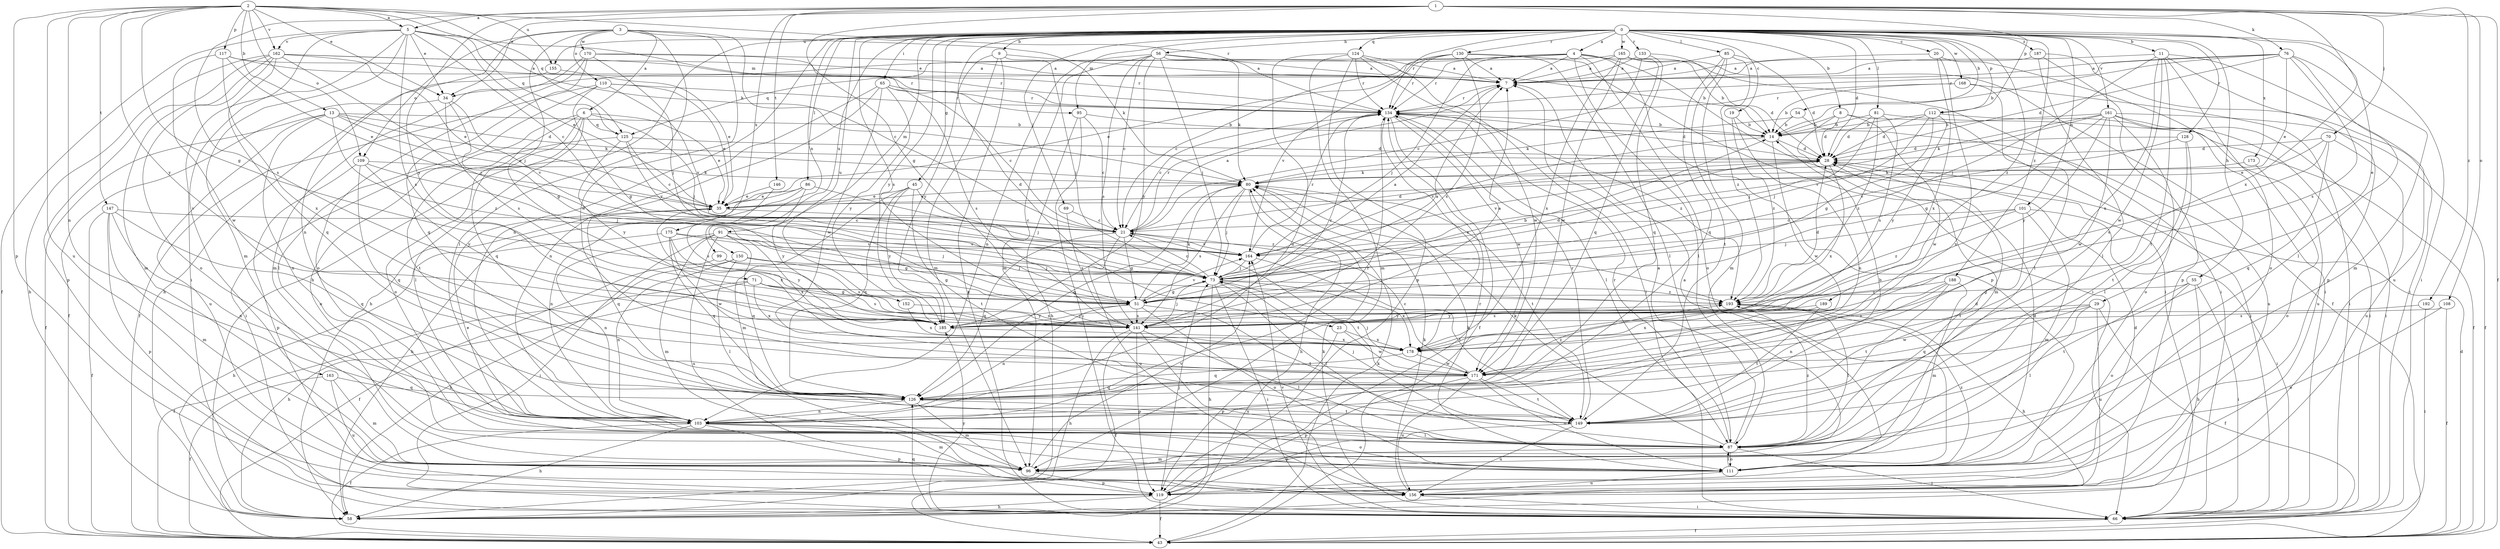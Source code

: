 strict digraph  {
0;
1;
2;
3;
4;
5;
6;
7;
8;
9;
11;
13;
14;
19;
20;
21;
23;
28;
29;
34;
35;
43;
45;
51;
54;
55;
56;
58;
65;
66;
69;
70;
71;
73;
76;
80;
81;
85;
86;
87;
91;
95;
96;
99;
101;
103;
108;
109;
110;
111;
112;
117;
119;
124;
125;
126;
128;
130;
133;
134;
141;
146;
147;
149;
150;
152;
155;
156;
161;
162;
163;
164;
165;
168;
170;
171;
173;
175;
178;
185;
187;
188;
189;
192;
193;
0 -> 4  [label=a];
0 -> 8  [label=b];
0 -> 9  [label=b];
0 -> 11  [label=b];
0 -> 19  [label=c];
0 -> 20  [label=c];
0 -> 23  [label=d];
0 -> 28  [label=d];
0 -> 29  [label=e];
0 -> 45  [label=g];
0 -> 54  [label=h];
0 -> 55  [label=h];
0 -> 56  [label=h];
0 -> 58  [label=h];
0 -> 65  [label=i];
0 -> 66  [label=i];
0 -> 69  [label=j];
0 -> 81  [label=l];
0 -> 85  [label=l];
0 -> 86  [label=l];
0 -> 91  [label=m];
0 -> 95  [label=m];
0 -> 99  [label=n];
0 -> 101  [label=n];
0 -> 103  [label=n];
0 -> 112  [label=p];
0 -> 124  [label=q];
0 -> 128  [label=r];
0 -> 130  [label=r];
0 -> 133  [label=r];
0 -> 134  [label=r];
0 -> 141  [label=s];
0 -> 150  [label=u];
0 -> 152  [label=u];
0 -> 155  [label=u];
0 -> 161  [label=v];
0 -> 165  [label=w];
0 -> 168  [label=w];
0 -> 173  [label=x];
0 -> 185  [label=y];
0 -> 187  [label=z];
0 -> 188  [label=z];
0 -> 189  [label=z];
1 -> 5  [label=a];
1 -> 34  [label=e];
1 -> 43  [label=f];
1 -> 51  [label=g];
1 -> 70  [label=j];
1 -> 76  [label=k];
1 -> 108  [label=o];
1 -> 112  [label=p];
1 -> 141  [label=s];
1 -> 146  [label=t];
1 -> 175  [label=x];
1 -> 178  [label=x];
1 -> 185  [label=y];
1 -> 192  [label=z];
2 -> 5  [label=a];
2 -> 13  [label=b];
2 -> 34  [label=e];
2 -> 51  [label=g];
2 -> 80  [label=k];
2 -> 103  [label=n];
2 -> 109  [label=o];
2 -> 117  [label=p];
2 -> 119  [label=p];
2 -> 125  [label=q];
2 -> 134  [label=r];
2 -> 147  [label=t];
2 -> 155  [label=u];
2 -> 156  [label=u];
2 -> 162  [label=v];
2 -> 185  [label=y];
3 -> 6  [label=a];
3 -> 21  [label=c];
3 -> 71  [label=j];
3 -> 80  [label=k];
3 -> 87  [label=l];
3 -> 103  [label=n];
3 -> 109  [label=o];
3 -> 110  [label=o];
3 -> 170  [label=w];
3 -> 171  [label=w];
4 -> 7  [label=a];
4 -> 14  [label=b];
4 -> 34  [label=e];
4 -> 66  [label=i];
4 -> 73  [label=j];
4 -> 87  [label=l];
4 -> 111  [label=o];
4 -> 119  [label=p];
4 -> 125  [label=q];
4 -> 134  [label=r];
5 -> 21  [label=c];
5 -> 34  [label=e];
5 -> 35  [label=e];
5 -> 43  [label=f];
5 -> 66  [label=i];
5 -> 95  [label=m];
5 -> 96  [label=m];
5 -> 125  [label=q];
5 -> 141  [label=s];
5 -> 162  [label=v];
5 -> 163  [label=v];
6 -> 35  [label=e];
6 -> 66  [label=i];
6 -> 73  [label=j];
6 -> 87  [label=l];
6 -> 111  [label=o];
6 -> 125  [label=q];
6 -> 126  [label=q];
6 -> 149  [label=t];
7 -> 134  [label=r];
8 -> 14  [label=b];
8 -> 28  [label=d];
8 -> 66  [label=i];
8 -> 96  [label=m];
8 -> 171  [label=w];
9 -> 7  [label=a];
9 -> 66  [label=i];
9 -> 73  [label=j];
9 -> 96  [label=m];
9 -> 185  [label=y];
11 -> 7  [label=a];
11 -> 73  [label=j];
11 -> 111  [label=o];
11 -> 119  [label=p];
11 -> 149  [label=t];
11 -> 156  [label=u];
11 -> 171  [label=w];
11 -> 178  [label=x];
13 -> 14  [label=b];
13 -> 28  [label=d];
13 -> 35  [label=e];
13 -> 43  [label=f];
13 -> 80  [label=k];
13 -> 103  [label=n];
13 -> 156  [label=u];
13 -> 193  [label=z];
14 -> 28  [label=d];
14 -> 164  [label=v];
14 -> 171  [label=w];
19 -> 14  [label=b];
19 -> 103  [label=n];
19 -> 193  [label=z];
20 -> 7  [label=a];
20 -> 66  [label=i];
20 -> 103  [label=n];
20 -> 178  [label=x];
21 -> 7  [label=a];
21 -> 28  [label=d];
21 -> 51  [label=g];
21 -> 126  [label=q];
21 -> 134  [label=r];
21 -> 149  [label=t];
21 -> 156  [label=u];
21 -> 164  [label=v];
23 -> 119  [label=p];
23 -> 171  [label=w];
23 -> 178  [label=x];
28 -> 80  [label=k];
28 -> 164  [label=v];
28 -> 178  [label=x];
29 -> 43  [label=f];
29 -> 87  [label=l];
29 -> 126  [label=q];
29 -> 141  [label=s];
29 -> 156  [label=u];
29 -> 171  [label=w];
34 -> 43  [label=f];
34 -> 51  [label=g];
34 -> 141  [label=s];
34 -> 164  [label=v];
35 -> 21  [label=c];
35 -> 126  [label=q];
35 -> 178  [label=x];
43 -> 28  [label=d];
43 -> 80  [label=k];
45 -> 35  [label=e];
45 -> 73  [label=j];
45 -> 96  [label=m];
45 -> 126  [label=q];
45 -> 149  [label=t];
45 -> 185  [label=y];
51 -> 7  [label=a];
51 -> 14  [label=b];
51 -> 80  [label=k];
51 -> 103  [label=n];
51 -> 111  [label=o];
51 -> 141  [label=s];
51 -> 149  [label=t];
51 -> 164  [label=v];
51 -> 185  [label=y];
54 -> 14  [label=b];
54 -> 80  [label=k];
54 -> 156  [label=u];
55 -> 51  [label=g];
55 -> 58  [label=h];
55 -> 66  [label=i];
55 -> 111  [label=o];
55 -> 149  [label=t];
56 -> 7  [label=a];
56 -> 14  [label=b];
56 -> 21  [label=c];
56 -> 73  [label=j];
56 -> 80  [label=k];
56 -> 96  [label=m];
56 -> 103  [label=n];
56 -> 141  [label=s];
56 -> 185  [label=y];
65 -> 21  [label=c];
65 -> 58  [label=h];
65 -> 103  [label=n];
65 -> 134  [label=r];
65 -> 141  [label=s];
65 -> 171  [label=w];
65 -> 185  [label=y];
66 -> 43  [label=f];
66 -> 80  [label=k];
66 -> 126  [label=q];
66 -> 164  [label=v];
66 -> 185  [label=y];
69 -> 21  [label=c];
69 -> 141  [label=s];
70 -> 28  [label=d];
70 -> 35  [label=e];
70 -> 126  [label=q];
70 -> 141  [label=s];
70 -> 156  [label=u];
71 -> 43  [label=f];
71 -> 51  [label=g];
71 -> 58  [label=h];
71 -> 141  [label=s];
71 -> 178  [label=x];
71 -> 193  [label=z];
73 -> 7  [label=a];
73 -> 21  [label=c];
73 -> 28  [label=d];
73 -> 51  [label=g];
73 -> 58  [label=h];
73 -> 66  [label=i];
73 -> 87  [label=l];
73 -> 178  [label=x];
73 -> 193  [label=z];
76 -> 7  [label=a];
76 -> 14  [label=b];
76 -> 28  [label=d];
76 -> 35  [label=e];
76 -> 87  [label=l];
76 -> 96  [label=m];
76 -> 134  [label=r];
76 -> 141  [label=s];
80 -> 35  [label=e];
80 -> 58  [label=h];
80 -> 73  [label=j];
80 -> 126  [label=q];
80 -> 141  [label=s];
80 -> 149  [label=t];
81 -> 14  [label=b];
81 -> 28  [label=d];
81 -> 43  [label=f];
81 -> 73  [label=j];
81 -> 141  [label=s];
81 -> 193  [label=z];
85 -> 7  [label=a];
85 -> 28  [label=d];
85 -> 96  [label=m];
85 -> 126  [label=q];
85 -> 149  [label=t];
85 -> 193  [label=z];
86 -> 35  [label=e];
86 -> 58  [label=h];
86 -> 103  [label=n];
86 -> 185  [label=y];
86 -> 193  [label=z];
87 -> 7  [label=a];
87 -> 28  [label=d];
87 -> 35  [label=e];
87 -> 66  [label=i];
87 -> 80  [label=k];
87 -> 96  [label=m];
87 -> 111  [label=o];
87 -> 134  [label=r];
87 -> 193  [label=z];
91 -> 51  [label=g];
91 -> 66  [label=i];
91 -> 96  [label=m];
91 -> 103  [label=n];
91 -> 126  [label=q];
91 -> 156  [label=u];
91 -> 164  [label=v];
91 -> 178  [label=x];
95 -> 14  [label=b];
95 -> 21  [label=c];
95 -> 58  [label=h];
95 -> 66  [label=i];
96 -> 119  [label=p];
96 -> 164  [label=v];
99 -> 43  [label=f];
99 -> 73  [label=j];
99 -> 141  [label=s];
101 -> 21  [label=c];
101 -> 66  [label=i];
101 -> 73  [label=j];
101 -> 96  [label=m];
101 -> 149  [label=t];
101 -> 193  [label=z];
103 -> 43  [label=f];
103 -> 58  [label=h];
103 -> 87  [label=l];
103 -> 96  [label=m];
103 -> 111  [label=o];
103 -> 119  [label=p];
103 -> 134  [label=r];
108 -> 43  [label=f];
108 -> 111  [label=o];
108 -> 141  [label=s];
109 -> 73  [label=j];
109 -> 80  [label=k];
109 -> 119  [label=p];
109 -> 126  [label=q];
109 -> 185  [label=y];
110 -> 35  [label=e];
110 -> 43  [label=f];
110 -> 51  [label=g];
110 -> 87  [label=l];
110 -> 134  [label=r];
110 -> 164  [label=v];
111 -> 7  [label=a];
111 -> 28  [label=d];
111 -> 80  [label=k];
111 -> 87  [label=l];
111 -> 156  [label=u];
111 -> 193  [label=z];
112 -> 14  [label=b];
112 -> 28  [label=d];
112 -> 51  [label=g];
112 -> 66  [label=i];
112 -> 73  [label=j];
112 -> 185  [label=y];
117 -> 7  [label=a];
117 -> 35  [label=e];
117 -> 134  [label=r];
117 -> 171  [label=w];
117 -> 178  [label=x];
119 -> 28  [label=d];
119 -> 43  [label=f];
119 -> 58  [label=h];
119 -> 73  [label=j];
119 -> 134  [label=r];
124 -> 7  [label=a];
124 -> 66  [label=i];
124 -> 96  [label=m];
124 -> 103  [label=n];
124 -> 119  [label=p];
124 -> 134  [label=r];
124 -> 171  [label=w];
125 -> 21  [label=c];
125 -> 28  [label=d];
125 -> 111  [label=o];
125 -> 164  [label=v];
125 -> 185  [label=y];
126 -> 96  [label=m];
126 -> 103  [label=n];
126 -> 149  [label=t];
128 -> 28  [label=d];
128 -> 87  [label=l];
128 -> 149  [label=t];
128 -> 164  [label=v];
130 -> 7  [label=a];
130 -> 21  [label=c];
130 -> 66  [label=i];
130 -> 87  [label=l];
130 -> 134  [label=r];
130 -> 141  [label=s];
130 -> 164  [label=v];
133 -> 7  [label=a];
133 -> 21  [label=c];
133 -> 28  [label=d];
133 -> 126  [label=q];
134 -> 14  [label=b];
134 -> 21  [label=c];
134 -> 28  [label=d];
134 -> 43  [label=f];
134 -> 87  [label=l];
134 -> 171  [label=w];
134 -> 178  [label=x];
134 -> 193  [label=z];
141 -> 7  [label=a];
141 -> 43  [label=f];
141 -> 58  [label=h];
141 -> 73  [label=j];
141 -> 87  [label=l];
141 -> 119  [label=p];
141 -> 134  [label=r];
141 -> 156  [label=u];
146 -> 35  [label=e];
146 -> 141  [label=s];
147 -> 21  [label=c];
147 -> 43  [label=f];
147 -> 96  [label=m];
147 -> 103  [label=n];
147 -> 119  [label=p];
147 -> 126  [label=q];
149 -> 14  [label=b];
149 -> 73  [label=j];
149 -> 119  [label=p];
149 -> 134  [label=r];
149 -> 156  [label=u];
150 -> 51  [label=g];
150 -> 58  [label=h];
150 -> 73  [label=j];
150 -> 87  [label=l];
150 -> 103  [label=n];
152 -> 141  [label=s];
152 -> 178  [label=x];
155 -> 35  [label=e];
155 -> 58  [label=h];
156 -> 66  [label=i];
156 -> 80  [label=k];
161 -> 14  [label=b];
161 -> 43  [label=f];
161 -> 51  [label=g];
161 -> 66  [label=i];
161 -> 80  [label=k];
161 -> 111  [label=o];
161 -> 156  [label=u];
161 -> 164  [label=v];
161 -> 171  [label=w];
161 -> 185  [label=y];
162 -> 7  [label=a];
162 -> 35  [label=e];
162 -> 58  [label=h];
162 -> 73  [label=j];
162 -> 96  [label=m];
162 -> 111  [label=o];
162 -> 119  [label=p];
162 -> 126  [label=q];
162 -> 134  [label=r];
163 -> 43  [label=f];
163 -> 96  [label=m];
163 -> 126  [label=q];
163 -> 156  [label=u];
164 -> 73  [label=j];
164 -> 134  [label=r];
164 -> 149  [label=t];
165 -> 7  [label=a];
165 -> 35  [label=e];
165 -> 43  [label=f];
165 -> 66  [label=i];
165 -> 126  [label=q];
165 -> 171  [label=w];
165 -> 178  [label=x];
168 -> 14  [label=b];
168 -> 66  [label=i];
168 -> 87  [label=l];
168 -> 134  [label=r];
170 -> 7  [label=a];
170 -> 73  [label=j];
170 -> 96  [label=m];
170 -> 111  [label=o];
170 -> 126  [label=q];
170 -> 134  [label=r];
171 -> 21  [label=c];
171 -> 73  [label=j];
171 -> 111  [label=o];
171 -> 119  [label=p];
171 -> 126  [label=q];
171 -> 149  [label=t];
171 -> 156  [label=u];
171 -> 193  [label=z];
173 -> 80  [label=k];
173 -> 111  [label=o];
175 -> 58  [label=h];
175 -> 73  [label=j];
175 -> 126  [label=q];
175 -> 164  [label=v];
175 -> 171  [label=w];
175 -> 185  [label=y];
178 -> 126  [label=q];
178 -> 171  [label=w];
185 -> 178  [label=x];
187 -> 7  [label=a];
187 -> 66  [label=i];
187 -> 87  [label=l];
187 -> 119  [label=p];
188 -> 96  [label=m];
188 -> 103  [label=n];
188 -> 149  [label=t];
188 -> 178  [label=x];
188 -> 193  [label=z];
189 -> 149  [label=t];
189 -> 178  [label=x];
189 -> 185  [label=y];
192 -> 66  [label=i];
192 -> 185  [label=y];
193 -> 28  [label=d];
193 -> 58  [label=h];
193 -> 87  [label=l];
193 -> 185  [label=y];
}
